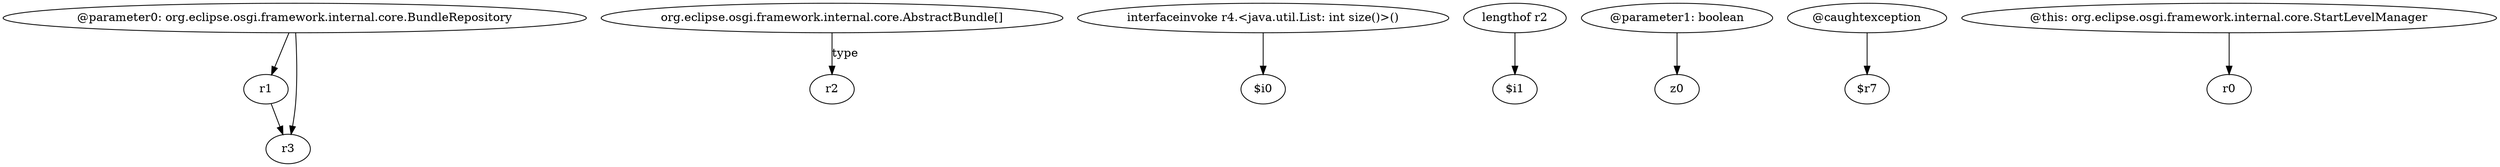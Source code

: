 digraph g {
0[label="@parameter0: org.eclipse.osgi.framework.internal.core.BundleRepository"]
1[label="r1"]
0->1[label=""]
2[label="org.eclipse.osgi.framework.internal.core.AbstractBundle[]"]
3[label="r2"]
2->3[label="type"]
4[label="r3"]
1->4[label=""]
5[label="interfaceinvoke r4.<java.util.List: int size()>()"]
6[label="$i0"]
5->6[label=""]
7[label="lengthof r2"]
8[label="$i1"]
7->8[label=""]
9[label="@parameter1: boolean"]
10[label="z0"]
9->10[label=""]
0->4[label=""]
11[label="@caughtexception"]
12[label="$r7"]
11->12[label=""]
13[label="@this: org.eclipse.osgi.framework.internal.core.StartLevelManager"]
14[label="r0"]
13->14[label=""]
}
